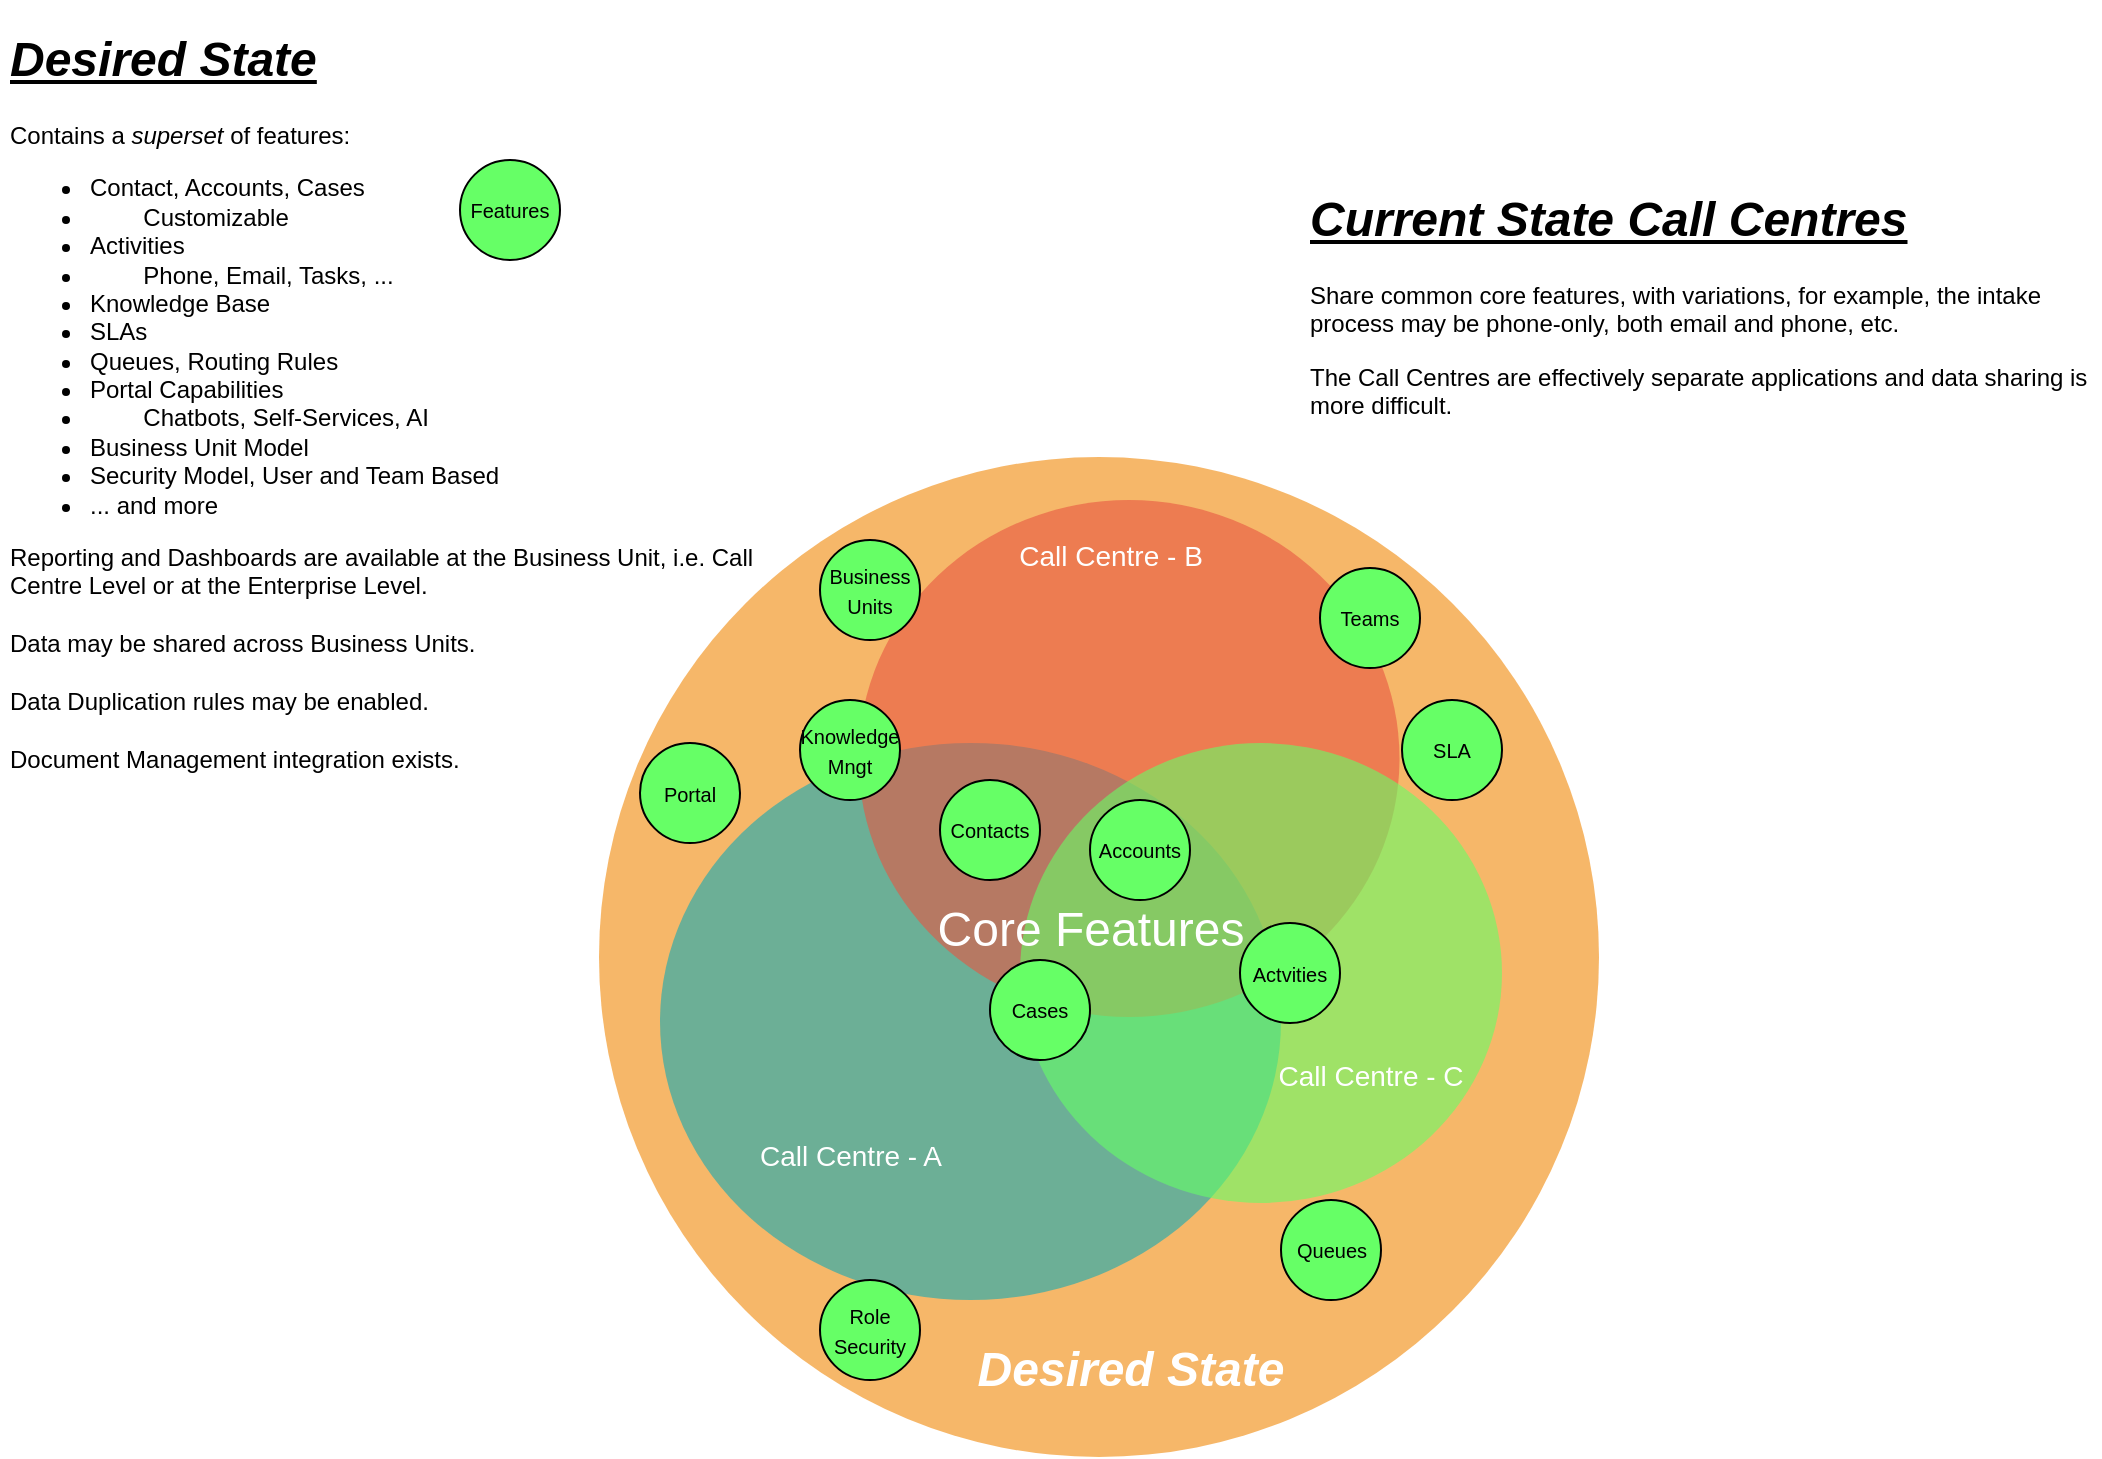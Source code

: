 <mxfile version="14.9.2" type="device"><diagram id="3228e29e-7158-1315-38df-8450db1d8a1d" name="Page-1"><mxGraphModel dx="1117" dy="876" grid="1" gridSize="10" guides="1" tooltips="1" connect="1" arrows="1" fold="1" page="1" pageScale="1" pageWidth="1169" pageHeight="827" background="none" math="0" shadow="0"><root><mxCell id="0"/><mxCell id="1" parent="0"/><mxCell id="21531" value="" style="ellipse;fillColor=#F08705;opacity=60;strokeColor=none;html=1;fontColor=#FFFFFF;" parent="1" vertex="1"><mxGeometry x="339.5" y="308.5" width="500" height="500" as="geometry"/></mxCell><mxCell id="21532" value="" style="ellipse;fillColor=#12AAB5;opacity=60;strokeColor=none;html=1;fontColor=#FFFFFF;" parent="1" vertex="1"><mxGeometry x="370" y="451.5" width="310.5" height="278.5" as="geometry"/></mxCell><mxCell id="21533" value="" style="ellipse;fillColor=#e85642;opacity=60;strokeColor=none;html=1;fontColor=#FFFFFF;" parent="1" vertex="1"><mxGeometry x="469.25" y="330" width="270.5" height="258.5" as="geometry"/></mxCell><mxCell id="21534" value="&lt;font style=&quot;font-size: 14px&quot;&gt;Call Centre - A&lt;/font&gt;" style="text;fontSize=24;align=center;verticalAlign=middle;html=1;fontColor=#FFFFFF;" parent="1" vertex="1"><mxGeometry x="370" y="620" width="190" height="70" as="geometry"/></mxCell><mxCell id="21536" value="&lt;b&gt;&lt;i&gt;Desired State&lt;/i&gt;&lt;/b&gt;" style="text;fontSize=24;align=center;verticalAlign=middle;html=1;fontColor=#FFFFFF;" parent="1" vertex="1"><mxGeometry x="509.5" y="730" width="190" height="70" as="geometry"/></mxCell><mxCell id="eoiqAT3x5wIPyMoo889N-21541" value="&lt;font style=&quot;font-size: 14px&quot;&gt;Call Centre - B&lt;/font&gt;" style="text;fontSize=24;align=center;verticalAlign=middle;html=1;fontColor=#FFFFFF;" vertex="1" parent="1"><mxGeometry x="500" y="320" width="190" height="70" as="geometry"/></mxCell><mxCell id="eoiqAT3x5wIPyMoo889N-21543" value="" style="ellipse;opacity=60;strokeColor=none;html=1;fontColor=#FFFFFF;fillColor=#66FF66;" vertex="1" parent="1"><mxGeometry x="550" y="451.5" width="241" height="230" as="geometry"/></mxCell><mxCell id="eoiqAT3x5wIPyMoo889N-21544" value="&lt;font style=&quot;font-size: 14px&quot;&gt;Call Centre - C&lt;/font&gt;" style="text;fontSize=24;align=center;verticalAlign=middle;html=1;fontColor=#FFFFFF;" vertex="1" parent="1"><mxGeometry x="630" y="580" width="190" height="70" as="geometry"/></mxCell><mxCell id="eoiqAT3x5wIPyMoo889N-21545" value="Core Features" style="text;fontSize=24;align=center;verticalAlign=middle;html=1;fontColor=#FFFFFF;" vertex="1" parent="1"><mxGeometry x="490" y="510" width="190" height="70" as="geometry"/></mxCell><mxCell id="eoiqAT3x5wIPyMoo889N-21546" value="&lt;h1&gt;&lt;i&gt;&lt;u&gt;Desired State&lt;/u&gt;&lt;/i&gt;&lt;/h1&gt;&lt;p&gt;Contains a &lt;i&gt;superset &lt;/i&gt;of features:&lt;/p&gt;&lt;p&gt;&lt;/p&gt;&lt;ul&gt;&lt;li&gt;Contact, Accounts, Cases&lt;/li&gt;&lt;li&gt;&lt;span style=&quot;white-space: pre&quot;&gt;&#9;&lt;/span&gt;Customizable&lt;br&gt;&lt;/li&gt;&lt;li&gt;Activities&lt;/li&gt;&lt;li&gt;&lt;span style=&quot;white-space: pre&quot;&gt;&#9;&lt;/span&gt;Phone, Email, Tasks, ...&lt;br&gt;&lt;/li&gt;&lt;li&gt;Knowledge Base&lt;/li&gt;&lt;li&gt;SLAs&lt;/li&gt;&lt;li&gt;Queues, Routing Rules&lt;/li&gt;&lt;li&gt;Portal Capabilities&lt;/li&gt;&lt;li&gt;&lt;span style=&quot;white-space: pre&quot;&gt;&#9;&lt;/span&gt;Chatbots, Self-Services, AI&lt;/li&gt;&lt;li&gt;Business Unit Model&lt;/li&gt;&lt;li&gt;Security Model, User and Team Based&lt;/li&gt;&lt;li&gt;... and more&lt;/li&gt;&lt;/ul&gt;&lt;div&gt;Reporting and Dashboards are available at the Business Unit, i.e. Call Centre Level or at the Enterprise Level.&lt;/div&gt;&lt;div&gt;&lt;br&gt;&lt;/div&gt;&lt;div&gt;Data may be shared across Business Units.&lt;/div&gt;&lt;div&gt;&lt;br&gt;&lt;/div&gt;&lt;div&gt;Data Duplication rules may be enabled.&lt;/div&gt;&lt;div&gt;&lt;br&gt;&lt;/div&gt;&lt;div&gt;Document Management integration exists.&lt;/div&gt;&lt;br&gt;&lt;p&gt;&lt;/p&gt;" style="text;html=1;strokeColor=none;fillColor=none;spacing=5;spacingTop=-20;whiteSpace=wrap;overflow=hidden;rounded=0;" vertex="1" parent="1"><mxGeometry x="40" y="90" width="400" height="380" as="geometry"/></mxCell><mxCell id="eoiqAT3x5wIPyMoo889N-21547" value="&lt;h1&gt;&lt;i&gt;&lt;u&gt;Current State Call Centres&lt;/u&gt;&lt;/i&gt;&lt;/h1&gt;&lt;p&gt;Share common core&amp;nbsp;features, with variations, for example, the intake process may be phone-only, both email and phone, etc.&lt;/p&gt;&lt;p&gt;The Call Centres are effectively separate applications and data sharing is more difficult.&lt;/p&gt;&lt;br&gt;&lt;p&gt;&lt;/p&gt;" style="text;html=1;strokeColor=none;fillColor=none;spacing=5;spacingTop=-20;whiteSpace=wrap;overflow=hidden;rounded=0;" vertex="1" parent="1"><mxGeometry x="690" y="170" width="400" height="140" as="geometry"/></mxCell><mxCell id="eoiqAT3x5wIPyMoo889N-21548" value="&lt;font style=&quot;font-size: 10px&quot;&gt;Contacts&lt;/font&gt;" style="ellipse;whiteSpace=wrap;html=1;aspect=fixed;fillColor=#66FF66;" vertex="1" parent="1"><mxGeometry x="510" y="470" width="50" height="50" as="geometry"/></mxCell><mxCell id="eoiqAT3x5wIPyMoo889N-21549" value="&lt;font style=&quot;font-size: 10px&quot;&gt;Accounts&lt;/font&gt;" style="ellipse;whiteSpace=wrap;html=1;aspect=fixed;fillColor=#66FF66;" vertex="1" parent="1"><mxGeometry x="585" y="480" width="50" height="50" as="geometry"/></mxCell><mxCell id="eoiqAT3x5wIPyMoo889N-21550" value="&lt;font style=&quot;font-size: 10px&quot;&gt;Cases&lt;/font&gt;" style="ellipse;whiteSpace=wrap;html=1;aspect=fixed;fillColor=#66FF66;" vertex="1" parent="1"><mxGeometry x="535" y="560" width="50" height="50" as="geometry"/></mxCell><mxCell id="eoiqAT3x5wIPyMoo889N-21551" value="&lt;font style=&quot;font-size: 10px&quot;&gt;Actvities&lt;/font&gt;" style="ellipse;whiteSpace=wrap;html=1;aspect=fixed;fillColor=#66FF66;" vertex="1" parent="1"><mxGeometry x="660" y="541.5" width="50" height="50" as="geometry"/></mxCell><mxCell id="eoiqAT3x5wIPyMoo889N-21552" value="&lt;font style=&quot;font-size: 10px&quot;&gt;Knowledge&lt;br&gt;Mngt&lt;br&gt;&lt;/font&gt;" style="ellipse;whiteSpace=wrap;html=1;aspect=fixed;fillColor=#66FF66;" vertex="1" parent="1"><mxGeometry x="440" y="430" width="50" height="50" as="geometry"/></mxCell><mxCell id="eoiqAT3x5wIPyMoo889N-21553" value="&lt;font style=&quot;font-size: 10px&quot;&gt;SLA&lt;br&gt;&lt;/font&gt;" style="ellipse;whiteSpace=wrap;html=1;aspect=fixed;fillColor=#66FF66;" vertex="1" parent="1"><mxGeometry x="741" y="430" width="50" height="50" as="geometry"/></mxCell><mxCell id="eoiqAT3x5wIPyMoo889N-21554" value="&lt;font style=&quot;font-size: 10px&quot;&gt;Queues&lt;br&gt;&lt;/font&gt;" style="ellipse;whiteSpace=wrap;html=1;aspect=fixed;fillColor=#66FF66;" vertex="1" parent="1"><mxGeometry x="680.5" y="680" width="50" height="50" as="geometry"/></mxCell><mxCell id="eoiqAT3x5wIPyMoo889N-21555" value="&lt;font style=&quot;font-size: 10px&quot;&gt;Portal&lt;span style=&quot;color: rgba(0 , 0 , 0 , 0) ; font-family: monospace ; font-size: 0px&quot;&gt;%3CmxGraphModel%3E%3Croot%3E%3CmxCell%20id%3D%220%22%2F%3E%3CmxCell%20id%3D%221%22%20parent%3D%220%22%2F%3E%3CmxCell%20id%3D%222%22%20value%3D%22%26lt%3Bfont%20style%3D%26quot%3Bfont-size%3A%2010px%26quot%3B%26gt%3BQueues%26lt%3Bbr%26gt%3B%26lt%3B%2Ffont%26gt%3B%22%20style%3D%22ellipse%3BwhiteSpace%3Dwrap%3Bhtml%3D1%3Baspect%3Dfixed%3BfillColor%3D%2366FF66%3B%22%20vertex%3D%221%22%20parent%3D%221%22%3E%3CmxGeometry%20x%3D%22680.5%22%20y%3D%22680%22%20width%3D%2250%22%20height%3D%2250%22%20as%3D%22geometry%22%2F%3E%3C%2FmxCell%3E%3C%2Froot%3E%3C%2FmxGraphModel%3E&lt;/span&gt;&lt;br&gt;&lt;/font&gt;" style="ellipse;whiteSpace=wrap;html=1;aspect=fixed;fillColor=#66FF66;" vertex="1" parent="1"><mxGeometry x="360" y="451.5" width="50" height="50" as="geometry"/></mxCell><mxCell id="eoiqAT3x5wIPyMoo889N-21556" value="&lt;font style=&quot;font-size: 10px&quot;&gt;Business&lt;br&gt;Units&lt;br&gt;&lt;/font&gt;" style="ellipse;whiteSpace=wrap;html=1;aspect=fixed;fillColor=#66FF66;" vertex="1" parent="1"><mxGeometry x="450" y="350" width="50" height="50" as="geometry"/></mxCell><mxCell id="eoiqAT3x5wIPyMoo889N-21557" value="&lt;font style=&quot;font-size: 10px&quot;&gt;Role&lt;br&gt;Security&lt;br&gt;&lt;/font&gt;" style="ellipse;whiteSpace=wrap;html=1;aspect=fixed;fillColor=#66FF66;" vertex="1" parent="1"><mxGeometry x="450" y="720" width="50" height="50" as="geometry"/></mxCell><mxCell id="eoiqAT3x5wIPyMoo889N-21558" value="&lt;font style=&quot;font-size: 10px&quot;&gt;Teams&lt;br&gt;&lt;/font&gt;" style="ellipse;whiteSpace=wrap;html=1;aspect=fixed;fillColor=#66FF66;" vertex="1" parent="1"><mxGeometry x="700" y="364" width="50" height="50" as="geometry"/></mxCell><mxCell id="eoiqAT3x5wIPyMoo889N-21559" value="&lt;font style=&quot;font-size: 10px&quot;&gt;Features&lt;br&gt;&lt;/font&gt;" style="ellipse;whiteSpace=wrap;html=1;aspect=fixed;fillColor=#66FF66;" vertex="1" parent="1"><mxGeometry x="270" y="160" width="50" height="50" as="geometry"/></mxCell></root></mxGraphModel></diagram></mxfile>